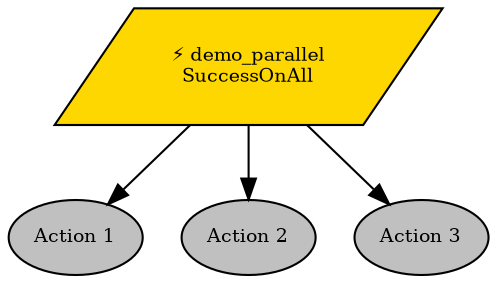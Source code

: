 digraph pastafarianism {
ordering=out;
graph [fontname="times-roman"];
node [fontname="times-roman"];
edge [fontname="times-roman"];
demo_parallel [fillcolor=gold, fontcolor=black, fontsize=9, label="⚡ demo_parallel\nSuccessOnAll", shape=parallelogram, style=filled];
"Action 1" [fillcolor=gray, fontcolor=black, fontsize=9, label="Action 1", shape=ellipse, style=filled];
demo_parallel -> "Action 1";
"Action 2" [fillcolor=gray, fontcolor=black, fontsize=9, label="Action 2", shape=ellipse, style=filled];
demo_parallel -> "Action 2";
"Action 3" [fillcolor=gray, fontcolor=black, fontsize=9, label="Action 3", shape=ellipse, style=filled];
demo_parallel -> "Action 3";
}
